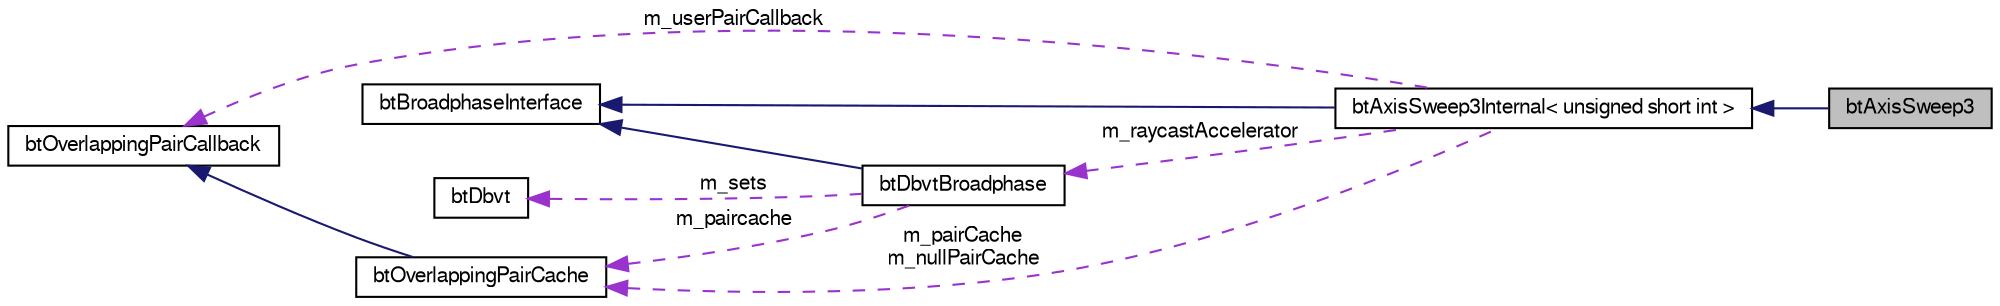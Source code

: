 digraph G
{
  bgcolor="transparent";
  edge [fontname="FreeSans",fontsize=10,labelfontname="FreeSans",labelfontsize=10];
  node [fontname="FreeSans",fontsize=10,shape=record];
  rankdir=LR;
  Node1 [label="btAxisSweep3",height=0.2,width=0.4,color="black", fillcolor="grey75", style="filled" fontcolor="black"];
  Node2 -> Node1 [dir=back,color="midnightblue",fontsize=10,style="solid"];
  Node2 [label="btAxisSweep3Internal\< unsigned short int \>",height=0.2,width=0.4,color="black",URL="$classbt_axis_sweep3_internal.html"];
  Node3 -> Node2 [dir=back,color="midnightblue",fontsize=10,style="solid"];
  Node3 [label="btBroadphaseInterface",height=0.2,width=0.4,color="black",URL="$classbt_broadphase_interface.html"];
  Node4 -> Node2 [dir=back,color="darkorchid3",fontsize=10,style="dashed",label="m_userPairCallback"];
  Node4 [label="btOverlappingPairCallback",height=0.2,width=0.4,color="black",URL="$classbt_overlapping_pair_callback.html",tooltip="The btOverlappingPairCallback class is an additional optional broadphase user callback..."];
  Node5 -> Node2 [dir=back,color="darkorchid3",fontsize=10,style="dashed",label="m_pairCache\nm_nullPairCache"];
  Node5 [label="btOverlappingPairCache",height=0.2,width=0.4,color="black",URL="$classbt_overlapping_pair_cache.html"];
  Node4 -> Node5 [dir=back,color="midnightblue",fontsize=10,style="solid"];
  Node6 -> Node2 [dir=back,color="darkorchid3",fontsize=10,style="dashed",label="m_raycastAccelerator"];
  Node6 [label="btDbvtBroadphase",height=0.2,width=0.4,color="black",URL="$structbt_dbvt_broadphase.html"];
  Node3 -> Node6 [dir=back,color="midnightblue",fontsize=10,style="solid"];
  Node5 -> Node6 [dir=back,color="darkorchid3",fontsize=10,style="dashed",label="m_paircache"];
  Node7 -> Node6 [dir=back,color="darkorchid3",fontsize=10,style="dashed",label="m_sets"];
  Node7 [label="btDbvt",height=0.2,width=0.4,color="black",URL="$structbt_dbvt.html"];
}

